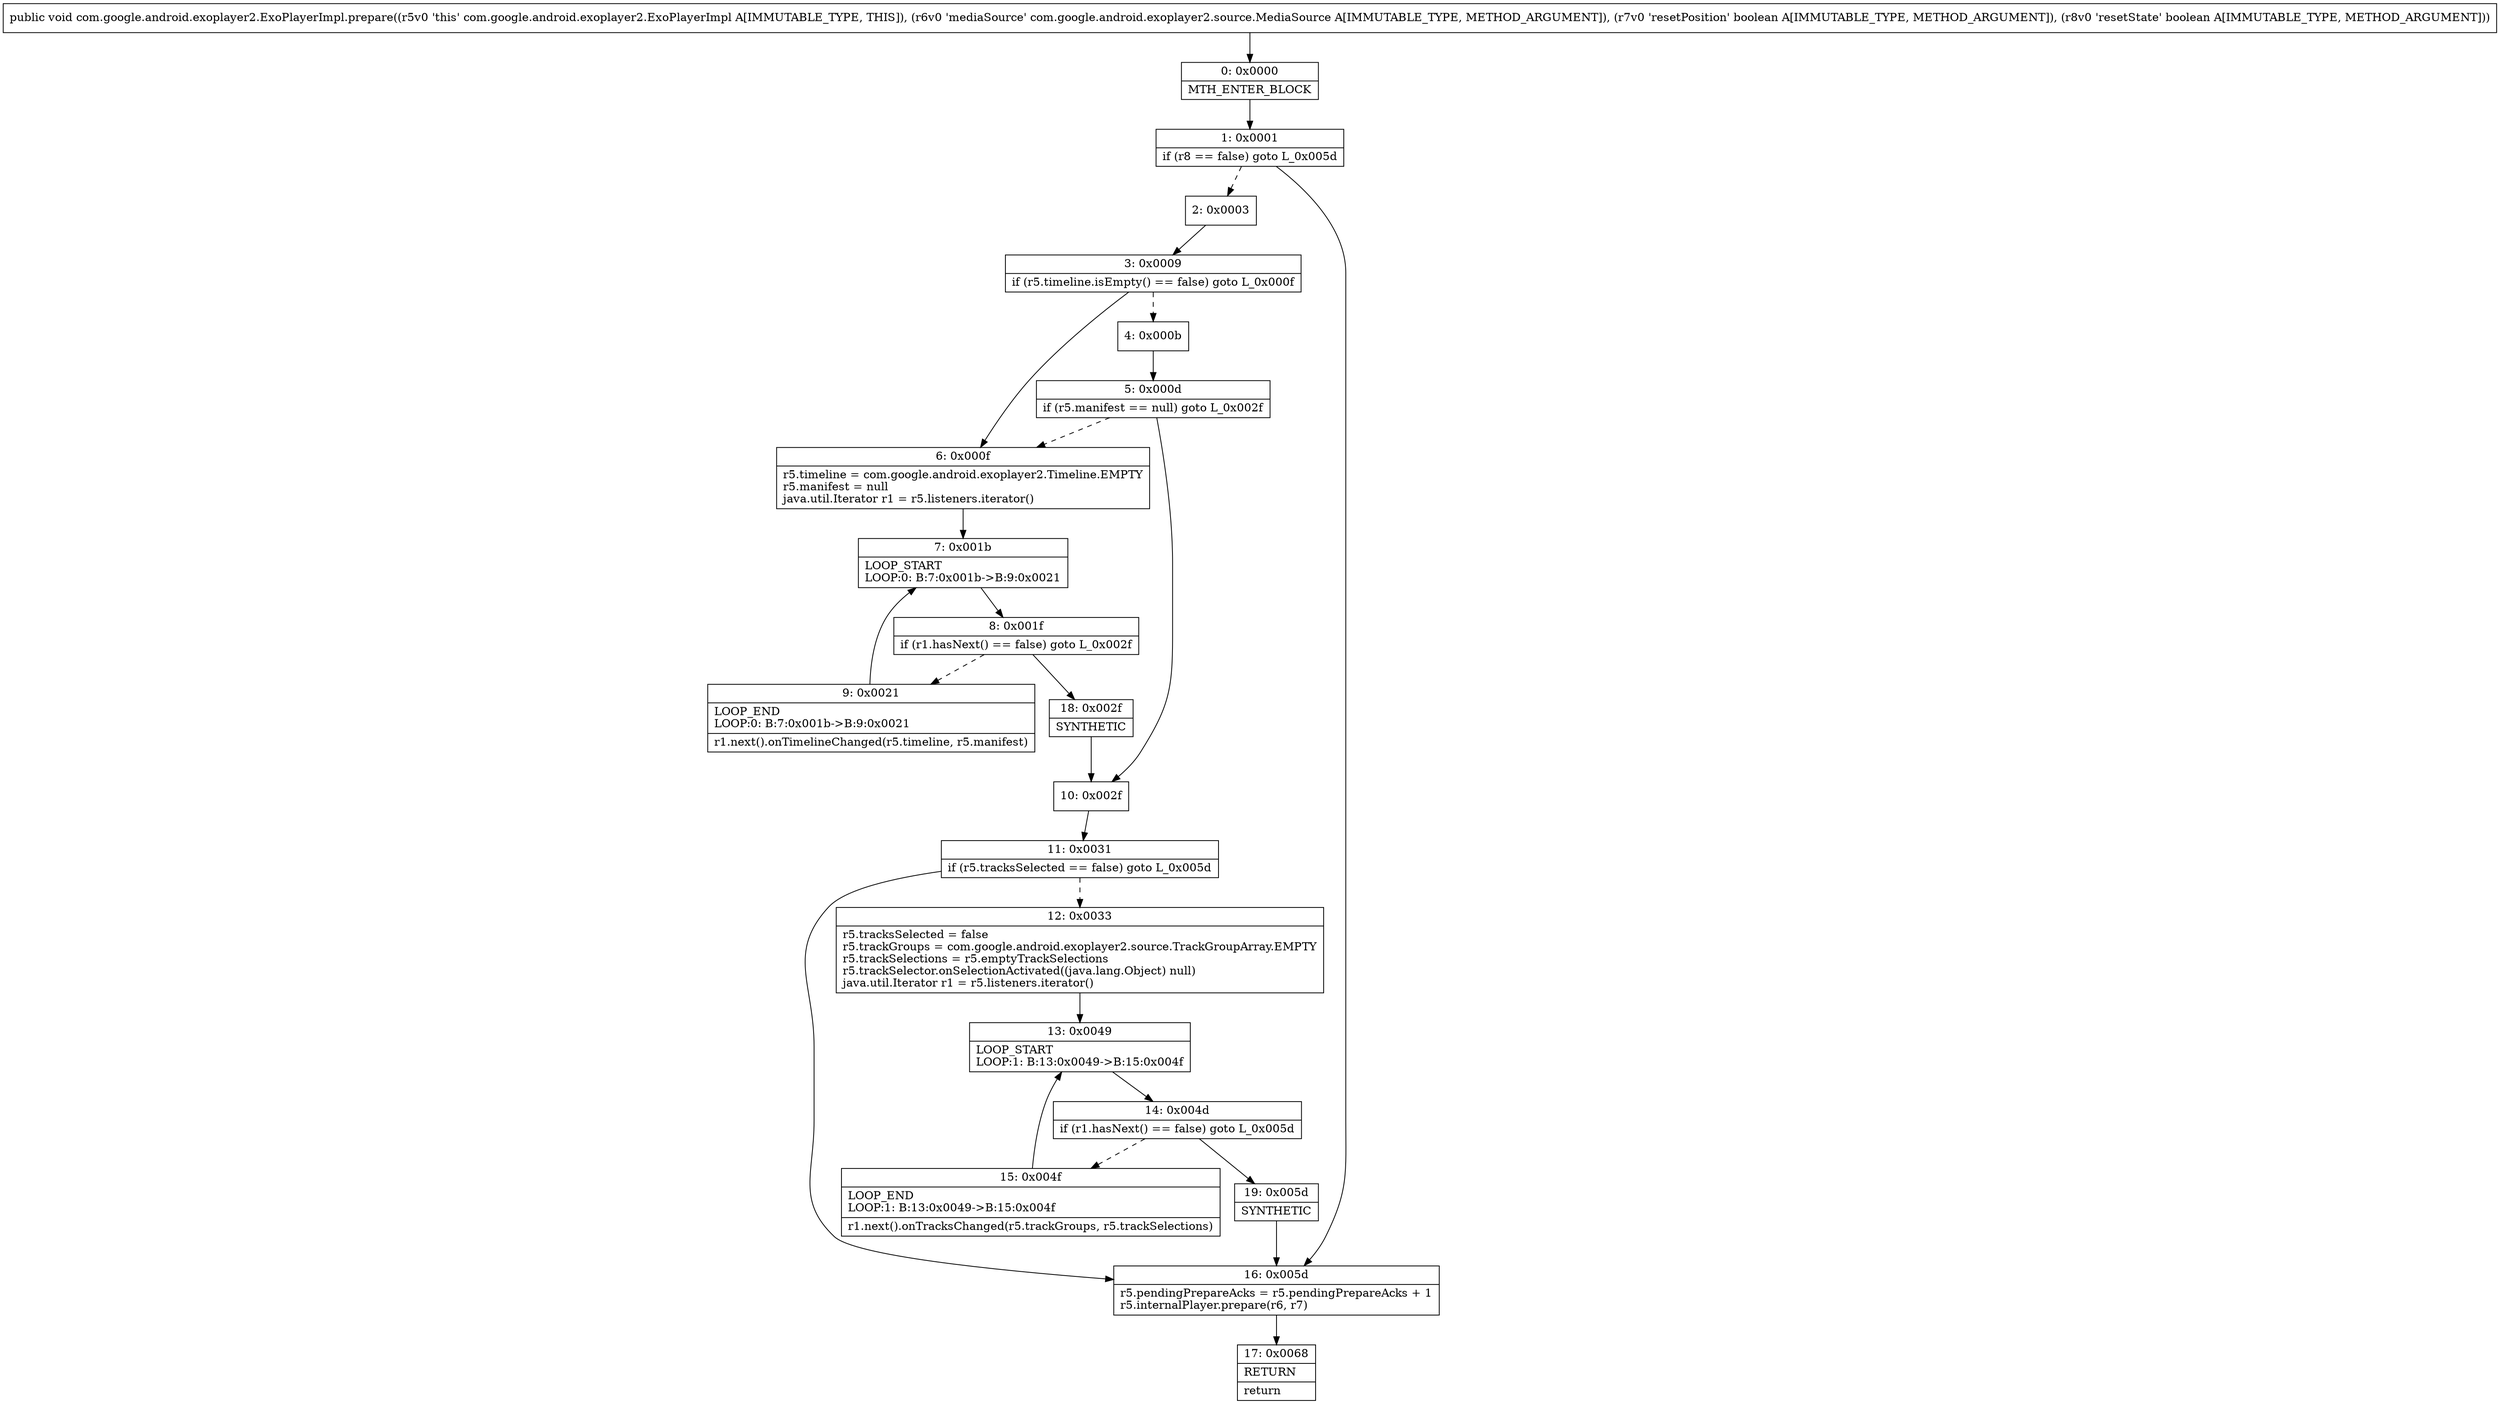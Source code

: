 digraph "CFG forcom.google.android.exoplayer2.ExoPlayerImpl.prepare(Lcom\/google\/android\/exoplayer2\/source\/MediaSource;ZZ)V" {
Node_0 [shape=record,label="{0\:\ 0x0000|MTH_ENTER_BLOCK\l}"];
Node_1 [shape=record,label="{1\:\ 0x0001|if (r8 == false) goto L_0x005d\l}"];
Node_2 [shape=record,label="{2\:\ 0x0003}"];
Node_3 [shape=record,label="{3\:\ 0x0009|if (r5.timeline.isEmpty() == false) goto L_0x000f\l}"];
Node_4 [shape=record,label="{4\:\ 0x000b}"];
Node_5 [shape=record,label="{5\:\ 0x000d|if (r5.manifest == null) goto L_0x002f\l}"];
Node_6 [shape=record,label="{6\:\ 0x000f|r5.timeline = com.google.android.exoplayer2.Timeline.EMPTY\lr5.manifest = null\ljava.util.Iterator r1 = r5.listeners.iterator()\l}"];
Node_7 [shape=record,label="{7\:\ 0x001b|LOOP_START\lLOOP:0: B:7:0x001b\-\>B:9:0x0021\l}"];
Node_8 [shape=record,label="{8\:\ 0x001f|if (r1.hasNext() == false) goto L_0x002f\l}"];
Node_9 [shape=record,label="{9\:\ 0x0021|LOOP_END\lLOOP:0: B:7:0x001b\-\>B:9:0x0021\l|r1.next().onTimelineChanged(r5.timeline, r5.manifest)\l}"];
Node_10 [shape=record,label="{10\:\ 0x002f}"];
Node_11 [shape=record,label="{11\:\ 0x0031|if (r5.tracksSelected == false) goto L_0x005d\l}"];
Node_12 [shape=record,label="{12\:\ 0x0033|r5.tracksSelected = false\lr5.trackGroups = com.google.android.exoplayer2.source.TrackGroupArray.EMPTY\lr5.trackSelections = r5.emptyTrackSelections\lr5.trackSelector.onSelectionActivated((java.lang.Object) null)\ljava.util.Iterator r1 = r5.listeners.iterator()\l}"];
Node_13 [shape=record,label="{13\:\ 0x0049|LOOP_START\lLOOP:1: B:13:0x0049\-\>B:15:0x004f\l}"];
Node_14 [shape=record,label="{14\:\ 0x004d|if (r1.hasNext() == false) goto L_0x005d\l}"];
Node_15 [shape=record,label="{15\:\ 0x004f|LOOP_END\lLOOP:1: B:13:0x0049\-\>B:15:0x004f\l|r1.next().onTracksChanged(r5.trackGroups, r5.trackSelections)\l}"];
Node_16 [shape=record,label="{16\:\ 0x005d|r5.pendingPrepareAcks = r5.pendingPrepareAcks + 1\lr5.internalPlayer.prepare(r6, r7)\l}"];
Node_17 [shape=record,label="{17\:\ 0x0068|RETURN\l|return\l}"];
Node_18 [shape=record,label="{18\:\ 0x002f|SYNTHETIC\l}"];
Node_19 [shape=record,label="{19\:\ 0x005d|SYNTHETIC\l}"];
MethodNode[shape=record,label="{public void com.google.android.exoplayer2.ExoPlayerImpl.prepare((r5v0 'this' com.google.android.exoplayer2.ExoPlayerImpl A[IMMUTABLE_TYPE, THIS]), (r6v0 'mediaSource' com.google.android.exoplayer2.source.MediaSource A[IMMUTABLE_TYPE, METHOD_ARGUMENT]), (r7v0 'resetPosition' boolean A[IMMUTABLE_TYPE, METHOD_ARGUMENT]), (r8v0 'resetState' boolean A[IMMUTABLE_TYPE, METHOD_ARGUMENT])) }"];
MethodNode -> Node_0;
Node_0 -> Node_1;
Node_1 -> Node_2[style=dashed];
Node_1 -> Node_16;
Node_2 -> Node_3;
Node_3 -> Node_4[style=dashed];
Node_3 -> Node_6;
Node_4 -> Node_5;
Node_5 -> Node_6[style=dashed];
Node_5 -> Node_10;
Node_6 -> Node_7;
Node_7 -> Node_8;
Node_8 -> Node_9[style=dashed];
Node_8 -> Node_18;
Node_9 -> Node_7;
Node_10 -> Node_11;
Node_11 -> Node_12[style=dashed];
Node_11 -> Node_16;
Node_12 -> Node_13;
Node_13 -> Node_14;
Node_14 -> Node_15[style=dashed];
Node_14 -> Node_19;
Node_15 -> Node_13;
Node_16 -> Node_17;
Node_18 -> Node_10;
Node_19 -> Node_16;
}


